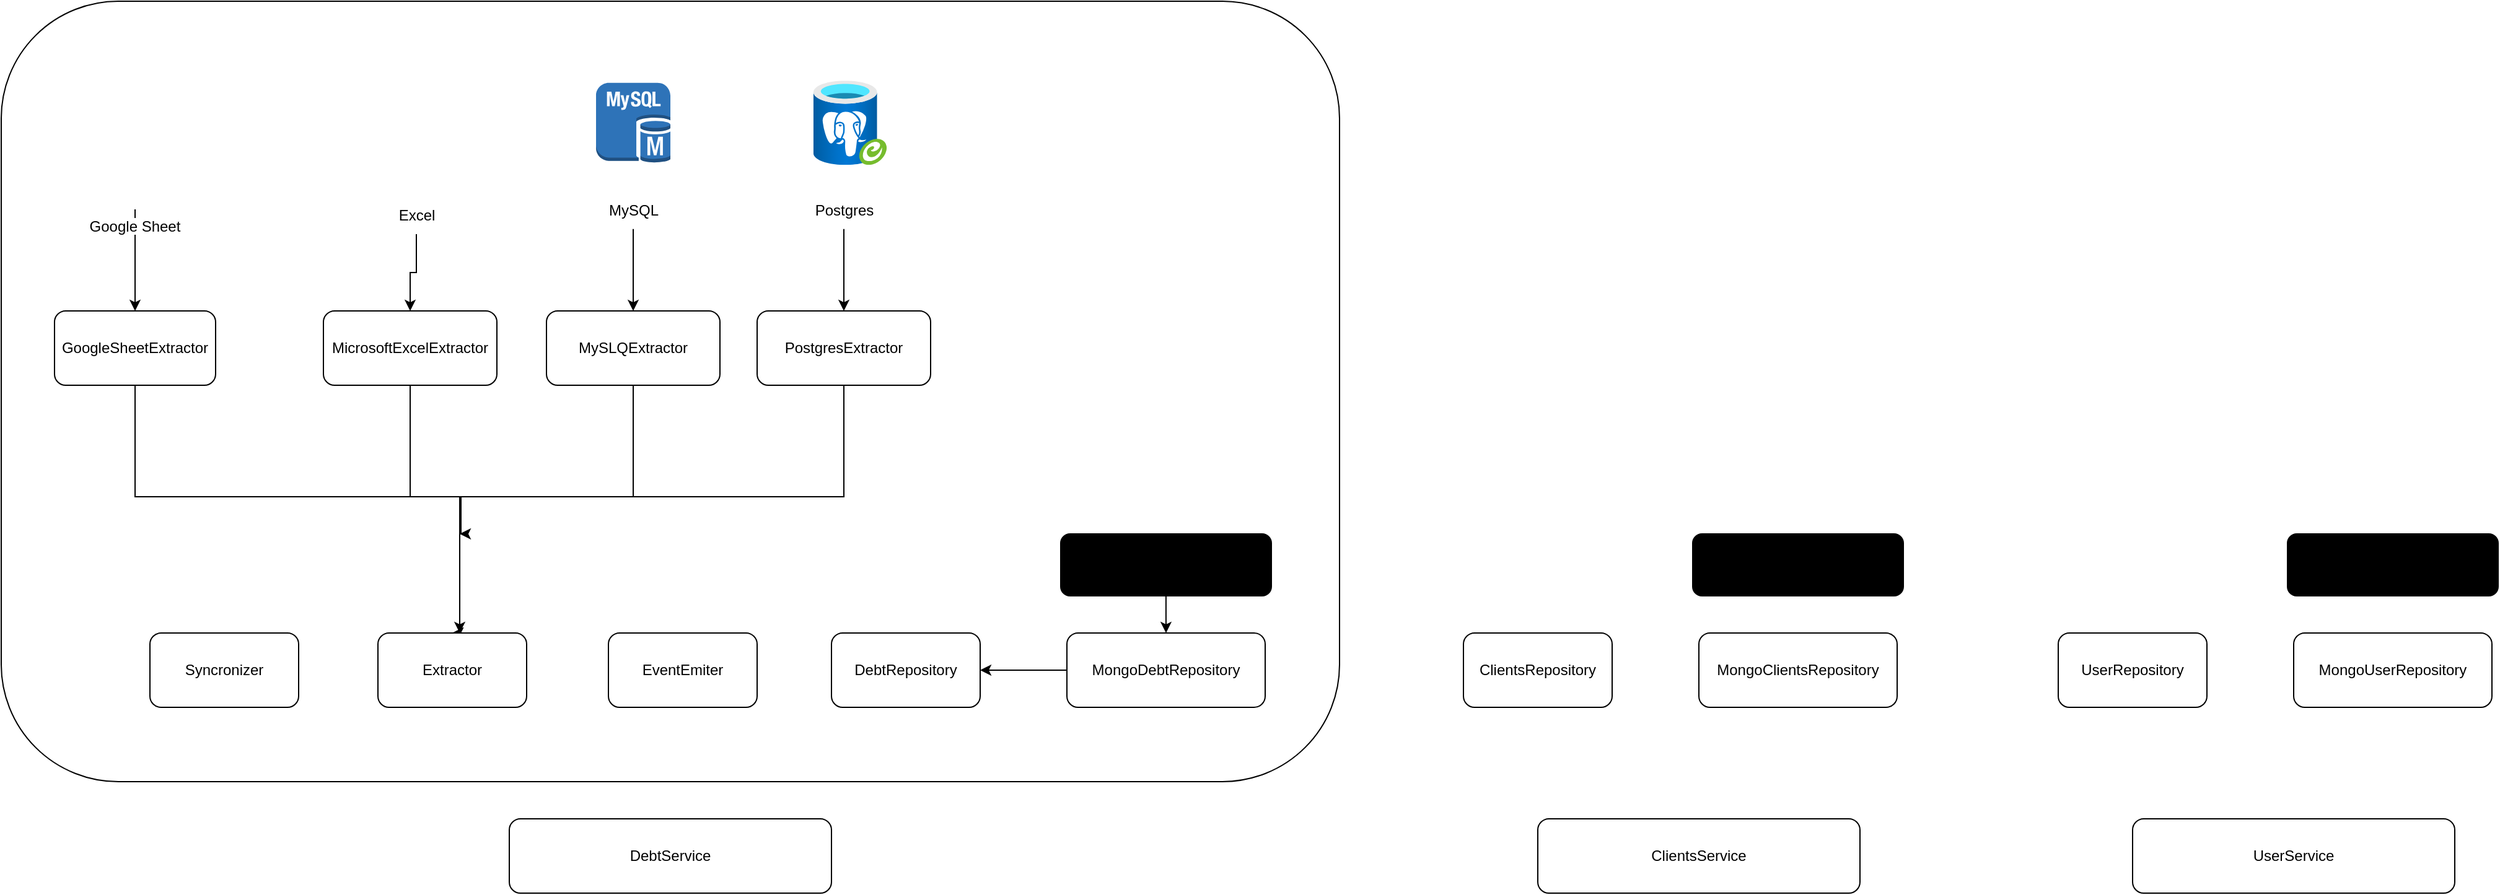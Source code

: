 <mxfile version="24.6.2" type="device">
  <diagram name="Página-1" id="jEcNdHQKMZ-bivYUme_w">
    <mxGraphModel dx="2593" dy="949" grid="1" gridSize="10" guides="1" tooltips="1" connect="1" arrows="1" fold="1" page="1" pageScale="1" pageWidth="827" pageHeight="1169" math="0" shadow="0">
      <root>
        <mxCell id="0" />
        <mxCell id="1" parent="0" />
        <mxCell id="BsvsJpRvTjYnSgwSxDMs-58" value="" style="rounded=1;whiteSpace=wrap;html=1;" vertex="1" parent="1">
          <mxGeometry x="50" y="30" width="1080" height="630" as="geometry" />
        </mxCell>
        <mxCell id="BsvsJpRvTjYnSgwSxDMs-22" value="" style="edgeStyle=orthogonalEdgeStyle;rounded=0;orthogonalLoop=1;jettySize=auto;html=1;" edge="1" parent="1" source="BsvsJpRvTjYnSgwSxDMs-2" target="BsvsJpRvTjYnSgwSxDMs-12">
          <mxGeometry relative="1" as="geometry" />
        </mxCell>
        <mxCell id="BsvsJpRvTjYnSgwSxDMs-2" value="Google Sheet" style="shape=image;verticalLabelPosition=bottom;labelBackgroundColor=default;verticalAlign=top;aspect=fixed;imageAspect=0;image=https://res-academy.cache.wpscdn.com/images/seo_posts/20230913/b9788edc42ea71aad4959f1222b27b34.png;" vertex="1" parent="1">
          <mxGeometry x="100" y="92" width="115.99" height="106" as="geometry" />
        </mxCell>
        <mxCell id="BsvsJpRvTjYnSgwSxDMs-5" value="" style="group" vertex="1" connectable="0" parent="1">
          <mxGeometry x="310" y="50" width="128" height="168" as="geometry" />
        </mxCell>
        <mxCell id="BsvsJpRvTjYnSgwSxDMs-3" value="" style="shape=image;html=1;verticalAlign=top;verticalLabelPosition=bottom;labelBackgroundColor=#ffffff;imageAspect=0;aspect=fixed;image=https://cdn3.iconfinder.com/data/icons/document-icons-2/30/647702-excel-128.png" vertex="1" parent="BsvsJpRvTjYnSgwSxDMs-5">
          <mxGeometry width="128" height="128" as="geometry" />
        </mxCell>
        <mxCell id="BsvsJpRvTjYnSgwSxDMs-4" value="Excel" style="text;html=1;align=center;verticalAlign=middle;resizable=0;points=[];autosize=1;strokeColor=none;fillColor=none;" vertex="1" parent="BsvsJpRvTjYnSgwSxDMs-5">
          <mxGeometry x="50" y="138" width="50" height="30" as="geometry" />
        </mxCell>
        <mxCell id="BsvsJpRvTjYnSgwSxDMs-24" style="edgeStyle=orthogonalEdgeStyle;rounded=0;orthogonalLoop=1;jettySize=auto;html=1;entryX=0.5;entryY=0;entryDx=0;entryDy=0;" edge="1" parent="1" source="BsvsJpRvTjYnSgwSxDMs-12" target="BsvsJpRvTjYnSgwSxDMs-23">
          <mxGeometry relative="1" as="geometry">
            <Array as="points">
              <mxPoint x="158" y="430" />
              <mxPoint x="420" y="430" />
            </Array>
          </mxGeometry>
        </mxCell>
        <mxCell id="BsvsJpRvTjYnSgwSxDMs-12" value="GoogleSheetExtractor" style="rounded=1;whiteSpace=wrap;html=1;" vertex="1" parent="1">
          <mxGeometry x="92.99" y="280" width="130" height="60" as="geometry" />
        </mxCell>
        <mxCell id="BsvsJpRvTjYnSgwSxDMs-25" style="edgeStyle=orthogonalEdgeStyle;rounded=0;orthogonalLoop=1;jettySize=auto;html=1;" edge="1" parent="1" source="BsvsJpRvTjYnSgwSxDMs-13" target="BsvsJpRvTjYnSgwSxDMs-23">
          <mxGeometry relative="1" as="geometry">
            <Array as="points">
              <mxPoint x="380" y="430" />
              <mxPoint x="420" y="430" />
            </Array>
          </mxGeometry>
        </mxCell>
        <mxCell id="BsvsJpRvTjYnSgwSxDMs-13" value="MicrosoftExcelExtractor" style="rounded=1;whiteSpace=wrap;html=1;" vertex="1" parent="1">
          <mxGeometry x="310" y="280" width="140" height="60" as="geometry" />
        </mxCell>
        <mxCell id="BsvsJpRvTjYnSgwSxDMs-26" style="edgeStyle=orthogonalEdgeStyle;rounded=0;orthogonalLoop=1;jettySize=auto;html=1;entryX=0.5;entryY=0;entryDx=0;entryDy=0;" edge="1" parent="1" source="BsvsJpRvTjYnSgwSxDMs-14" target="BsvsJpRvTjYnSgwSxDMs-23">
          <mxGeometry relative="1" as="geometry">
            <Array as="points">
              <mxPoint x="560" y="430" />
              <mxPoint x="420" y="430" />
            </Array>
          </mxGeometry>
        </mxCell>
        <mxCell id="BsvsJpRvTjYnSgwSxDMs-14" value="MySLQExtractor" style="rounded=1;whiteSpace=wrap;html=1;" vertex="1" parent="1">
          <mxGeometry x="490" y="280" width="140" height="60" as="geometry" />
        </mxCell>
        <mxCell id="BsvsJpRvTjYnSgwSxDMs-27" style="edgeStyle=orthogonalEdgeStyle;rounded=0;orthogonalLoop=1;jettySize=auto;html=1;" edge="1" parent="1" source="BsvsJpRvTjYnSgwSxDMs-15">
          <mxGeometry relative="1" as="geometry">
            <mxPoint x="420" y="460" as="targetPoint" />
            <Array as="points">
              <mxPoint x="730" y="430" />
              <mxPoint x="421" y="430" />
              <mxPoint x="421" y="460" />
            </Array>
          </mxGeometry>
        </mxCell>
        <mxCell id="BsvsJpRvTjYnSgwSxDMs-15" value="PostgresExtractor" style="rounded=1;whiteSpace=wrap;html=1;" vertex="1" parent="1">
          <mxGeometry x="660" y="280" width="140" height="60" as="geometry" />
        </mxCell>
        <mxCell id="BsvsJpRvTjYnSgwSxDMs-17" value="" style="group" vertex="1" connectable="0" parent="1">
          <mxGeometry x="530" y="95.88" width="60" height="118" as="geometry" />
        </mxCell>
        <mxCell id="BsvsJpRvTjYnSgwSxDMs-8" value="" style="outlineConnect=0;dashed=0;verticalLabelPosition=bottom;verticalAlign=top;align=center;html=1;shape=mxgraph.aws3.mysql_db_instance;fillColor=#2E73B8;gradientColor=none;" vertex="1" parent="BsvsJpRvTjYnSgwSxDMs-17">
          <mxGeometry width="60" height="64.5" as="geometry" />
        </mxCell>
        <mxCell id="BsvsJpRvTjYnSgwSxDMs-10" value="MySQL" style="text;html=1;align=center;verticalAlign=middle;resizable=0;points=[];autosize=1;strokeColor=none;fillColor=none;" vertex="1" parent="BsvsJpRvTjYnSgwSxDMs-17">
          <mxGeometry y="88" width="60" height="30" as="geometry" />
        </mxCell>
        <mxCell id="BsvsJpRvTjYnSgwSxDMs-18" value="" style="group" vertex="1" connectable="0" parent="1">
          <mxGeometry x="695" y="94.13" width="70" height="119.75" as="geometry" />
        </mxCell>
        <mxCell id="BsvsJpRvTjYnSgwSxDMs-9" value="" style="image;aspect=fixed;html=1;points=[];align=center;fontSize=12;image=img/lib/azure2/databases/Azure_Database_PostgreSQL_Server_Group.svg;" vertex="1" parent="BsvsJpRvTjYnSgwSxDMs-18">
          <mxGeometry x="10" width="60" height="68" as="geometry" />
        </mxCell>
        <mxCell id="BsvsJpRvTjYnSgwSxDMs-11" value="Postgres" style="text;html=1;align=center;verticalAlign=middle;resizable=0;points=[];autosize=1;strokeColor=none;fillColor=none;" vertex="1" parent="BsvsJpRvTjYnSgwSxDMs-18">
          <mxGeometry y="89.75" width="70" height="30" as="geometry" />
        </mxCell>
        <mxCell id="BsvsJpRvTjYnSgwSxDMs-19" value="" style="edgeStyle=orthogonalEdgeStyle;rounded=0;orthogonalLoop=1;jettySize=auto;html=1;" edge="1" parent="1" source="BsvsJpRvTjYnSgwSxDMs-11" target="BsvsJpRvTjYnSgwSxDMs-15">
          <mxGeometry relative="1" as="geometry" />
        </mxCell>
        <mxCell id="BsvsJpRvTjYnSgwSxDMs-20" value="" style="edgeStyle=orthogonalEdgeStyle;rounded=0;orthogonalLoop=1;jettySize=auto;html=1;" edge="1" parent="1" source="BsvsJpRvTjYnSgwSxDMs-10" target="BsvsJpRvTjYnSgwSxDMs-14">
          <mxGeometry relative="1" as="geometry" />
        </mxCell>
        <mxCell id="BsvsJpRvTjYnSgwSxDMs-21" value="" style="edgeStyle=orthogonalEdgeStyle;rounded=0;orthogonalLoop=1;jettySize=auto;html=1;" edge="1" parent="1" source="BsvsJpRvTjYnSgwSxDMs-4" target="BsvsJpRvTjYnSgwSxDMs-13">
          <mxGeometry relative="1" as="geometry" />
        </mxCell>
        <mxCell id="BsvsJpRvTjYnSgwSxDMs-23" value="Extractor" style="rounded=1;whiteSpace=wrap;html=1;" vertex="1" parent="1">
          <mxGeometry x="354" y="540" width="120" height="60" as="geometry" />
        </mxCell>
        <mxCell id="BsvsJpRvTjYnSgwSxDMs-31" value="Syncronizer" style="rounded=1;whiteSpace=wrap;html=1;" vertex="1" parent="1">
          <mxGeometry x="170" y="540" width="120" height="60" as="geometry" />
        </mxCell>
        <mxCell id="BsvsJpRvTjYnSgwSxDMs-36" value="EventEmiter" style="rounded=1;whiteSpace=wrap;html=1;" vertex="1" parent="1">
          <mxGeometry x="540" y="540" width="120" height="60" as="geometry" />
        </mxCell>
        <mxCell id="BsvsJpRvTjYnSgwSxDMs-38" value="&lt;div&gt;DebtService&lt;/div&gt;" style="rounded=1;whiteSpace=wrap;html=1;rotation=0;" vertex="1" parent="1">
          <mxGeometry x="460" y="690" width="260" height="60" as="geometry" />
        </mxCell>
        <mxCell id="BsvsJpRvTjYnSgwSxDMs-43" value="DebtRepository" style="rounded=1;whiteSpace=wrap;html=1;" vertex="1" parent="1">
          <mxGeometry x="720" y="540" width="120" height="60" as="geometry" />
        </mxCell>
        <mxCell id="BsvsJpRvTjYnSgwSxDMs-49" style="edgeStyle=orthogonalEdgeStyle;rounded=0;orthogonalLoop=1;jettySize=auto;html=1;entryX=1;entryY=0.5;entryDx=0;entryDy=0;" edge="1" parent="1" source="BsvsJpRvTjYnSgwSxDMs-44" target="BsvsJpRvTjYnSgwSxDMs-43">
          <mxGeometry relative="1" as="geometry" />
        </mxCell>
        <mxCell id="BsvsJpRvTjYnSgwSxDMs-44" value="MongoDebtRepository" style="rounded=1;whiteSpace=wrap;html=1;" vertex="1" parent="1">
          <mxGeometry x="910" y="540" width="160" height="60" as="geometry" />
        </mxCell>
        <mxCell id="BsvsJpRvTjYnSgwSxDMs-48" value="" style="group" vertex="1" connectable="0" parent="1">
          <mxGeometry x="905" y="460" width="170" height="50" as="geometry" />
        </mxCell>
        <mxCell id="BsvsJpRvTjYnSgwSxDMs-46" value="" style="rounded=1;whiteSpace=wrap;html=1;fillColor=#000000;" vertex="1" parent="BsvsJpRvTjYnSgwSxDMs-48">
          <mxGeometry width="170" height="50" as="geometry" />
        </mxCell>
        <mxCell id="BsvsJpRvTjYnSgwSxDMs-45" value="" style="shape=image;verticalLabelPosition=bottom;labelBackgroundColor=default;verticalAlign=top;aspect=fixed;imageAspect=0;image=https://www.helenjoscott.com/wp-content/uploads/2022/01/mongodb_standard.png;" vertex="1" parent="BsvsJpRvTjYnSgwSxDMs-48">
          <mxGeometry x="8.534" y="2.857" width="152.932" height="42.16" as="geometry" />
        </mxCell>
        <mxCell id="BsvsJpRvTjYnSgwSxDMs-50" value="" style="edgeStyle=orthogonalEdgeStyle;rounded=0;orthogonalLoop=1;jettySize=auto;html=1;" edge="1" parent="1" source="BsvsJpRvTjYnSgwSxDMs-45" target="BsvsJpRvTjYnSgwSxDMs-44">
          <mxGeometry relative="1" as="geometry" />
        </mxCell>
        <mxCell id="BsvsJpRvTjYnSgwSxDMs-59" value="ClientsRepository" style="rounded=1;whiteSpace=wrap;html=1;" vertex="1" parent="1">
          <mxGeometry x="1230" y="540" width="120" height="60" as="geometry" />
        </mxCell>
        <mxCell id="BsvsJpRvTjYnSgwSxDMs-60" value="MongoClientsRepository" style="rounded=1;whiteSpace=wrap;html=1;" vertex="1" parent="1">
          <mxGeometry x="1420" y="540" width="160" height="60" as="geometry" />
        </mxCell>
        <mxCell id="BsvsJpRvTjYnSgwSxDMs-61" value="" style="group" vertex="1" connectable="0" parent="1">
          <mxGeometry x="1415" y="460" width="170" height="50" as="geometry" />
        </mxCell>
        <mxCell id="BsvsJpRvTjYnSgwSxDMs-62" value="" style="rounded=1;whiteSpace=wrap;html=1;fillColor=#000000;" vertex="1" parent="BsvsJpRvTjYnSgwSxDMs-61">
          <mxGeometry width="170" height="50" as="geometry" />
        </mxCell>
        <mxCell id="BsvsJpRvTjYnSgwSxDMs-63" value="" style="shape=image;verticalLabelPosition=bottom;labelBackgroundColor=default;verticalAlign=top;aspect=fixed;imageAspect=0;image=https://www.helenjoscott.com/wp-content/uploads/2022/01/mongodb_standard.png;" vertex="1" parent="BsvsJpRvTjYnSgwSxDMs-61">
          <mxGeometry x="8.534" y="2.857" width="152.932" height="42.16" as="geometry" />
        </mxCell>
        <mxCell id="BsvsJpRvTjYnSgwSxDMs-64" value="&lt;div&gt;ClientsService&lt;/div&gt;" style="rounded=1;whiteSpace=wrap;html=1;rotation=0;" vertex="1" parent="1">
          <mxGeometry x="1290" y="690" width="260" height="60" as="geometry" />
        </mxCell>
        <mxCell id="BsvsJpRvTjYnSgwSxDMs-65" value="UserRepository" style="rounded=1;whiteSpace=wrap;html=1;" vertex="1" parent="1">
          <mxGeometry x="1710" y="540" width="120" height="60" as="geometry" />
        </mxCell>
        <mxCell id="BsvsJpRvTjYnSgwSxDMs-66" value="MongoUserRepository" style="rounded=1;whiteSpace=wrap;html=1;" vertex="1" parent="1">
          <mxGeometry x="1900" y="540" width="160" height="60" as="geometry" />
        </mxCell>
        <mxCell id="BsvsJpRvTjYnSgwSxDMs-67" value="" style="group" vertex="1" connectable="0" parent="1">
          <mxGeometry x="1895" y="460" width="170" height="50" as="geometry" />
        </mxCell>
        <mxCell id="BsvsJpRvTjYnSgwSxDMs-68" value="" style="rounded=1;whiteSpace=wrap;html=1;fillColor=#000000;" vertex="1" parent="BsvsJpRvTjYnSgwSxDMs-67">
          <mxGeometry width="170" height="50" as="geometry" />
        </mxCell>
        <mxCell id="BsvsJpRvTjYnSgwSxDMs-69" value="" style="shape=image;verticalLabelPosition=bottom;labelBackgroundColor=default;verticalAlign=top;aspect=fixed;imageAspect=0;image=https://www.helenjoscott.com/wp-content/uploads/2022/01/mongodb_standard.png;" vertex="1" parent="BsvsJpRvTjYnSgwSxDMs-67">
          <mxGeometry x="8.534" y="2.857" width="152.932" height="42.16" as="geometry" />
        </mxCell>
        <mxCell id="BsvsJpRvTjYnSgwSxDMs-70" value="&lt;div&gt;UserService&lt;/div&gt;" style="rounded=1;whiteSpace=wrap;html=1;rotation=0;" vertex="1" parent="1">
          <mxGeometry x="1770" y="690" width="260" height="60" as="geometry" />
        </mxCell>
      </root>
    </mxGraphModel>
  </diagram>
</mxfile>

